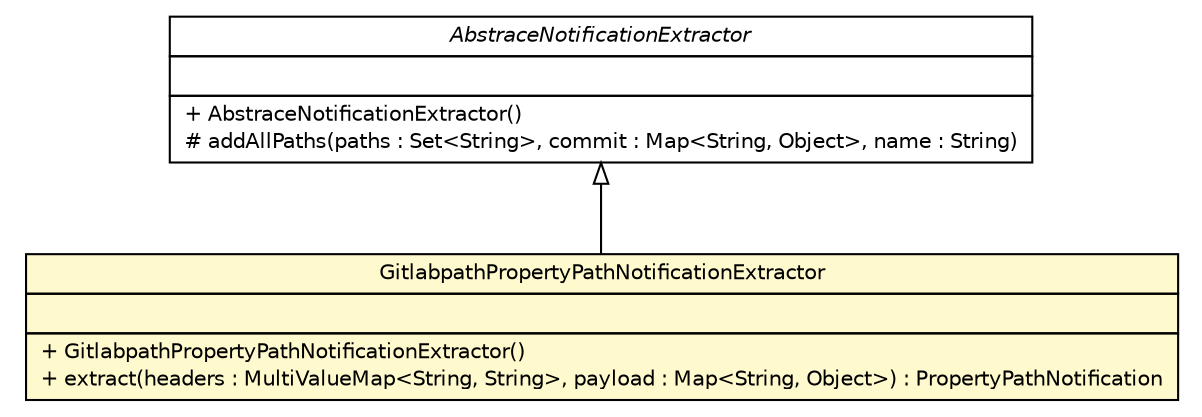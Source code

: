 #!/usr/local/bin/dot
#
# Class diagram 
# Generated by UMLGraph version R5_6-24-gf6e263 (http://www.umlgraph.org/)
#

digraph G {
	edge [fontname="Helvetica",fontsize=10,labelfontname="Helvetica",labelfontsize=10];
	node [fontname="Helvetica",fontsize=10,shape=plaintext];
	nodesep=0.25;
	ranksep=0.5;
	// cn.home1.oss.environment.configserver.AbstraceNotificationExtractor
	c350 [label=<<table title="cn.home1.oss.environment.configserver.AbstraceNotificationExtractor" border="0" cellborder="1" cellspacing="0" cellpadding="2" port="p" href="./AbstraceNotificationExtractor.html">
		<tr><td><table border="0" cellspacing="0" cellpadding="1">
<tr><td align="center" balign="center"><font face="Helvetica-Oblique"> AbstraceNotificationExtractor </font></td></tr>
		</table></td></tr>
		<tr><td><table border="0" cellspacing="0" cellpadding="1">
<tr><td align="left" balign="left">  </td></tr>
		</table></td></tr>
		<tr><td><table border="0" cellspacing="0" cellpadding="1">
<tr><td align="left" balign="left"> + AbstraceNotificationExtractor() </td></tr>
<tr><td align="left" balign="left"> # addAllPaths(paths : Set&lt;String&gt;, commit : Map&lt;String, Object&gt;, name : String) </td></tr>
		</table></td></tr>
		</table>>, URL="./AbstraceNotificationExtractor.html", fontname="Helvetica", fontcolor="black", fontsize=10.0];
	// cn.home1.oss.environment.configserver.GitlabpathPropertyPathNotificationExtractor
	c354 [label=<<table title="cn.home1.oss.environment.configserver.GitlabpathPropertyPathNotificationExtractor" border="0" cellborder="1" cellspacing="0" cellpadding="2" port="p" bgcolor="lemonChiffon" href="./GitlabpathPropertyPathNotificationExtractor.html">
		<tr><td><table border="0" cellspacing="0" cellpadding="1">
<tr><td align="center" balign="center"> GitlabpathPropertyPathNotificationExtractor </td></tr>
		</table></td></tr>
		<tr><td><table border="0" cellspacing="0" cellpadding="1">
<tr><td align="left" balign="left">  </td></tr>
		</table></td></tr>
		<tr><td><table border="0" cellspacing="0" cellpadding="1">
<tr><td align="left" balign="left"> + GitlabpathPropertyPathNotificationExtractor() </td></tr>
<tr><td align="left" balign="left"> + extract(headers : MultiValueMap&lt;String, String&gt;, payload : Map&lt;String, Object&gt;) : PropertyPathNotification </td></tr>
		</table></td></tr>
		</table>>, URL="./GitlabpathPropertyPathNotificationExtractor.html", fontname="Helvetica", fontcolor="black", fontsize=10.0];
	//cn.home1.oss.environment.configserver.GitlabpathPropertyPathNotificationExtractor extends cn.home1.oss.environment.configserver.AbstraceNotificationExtractor
	c350:p -> c354:p [dir=back,arrowtail=empty];
}

